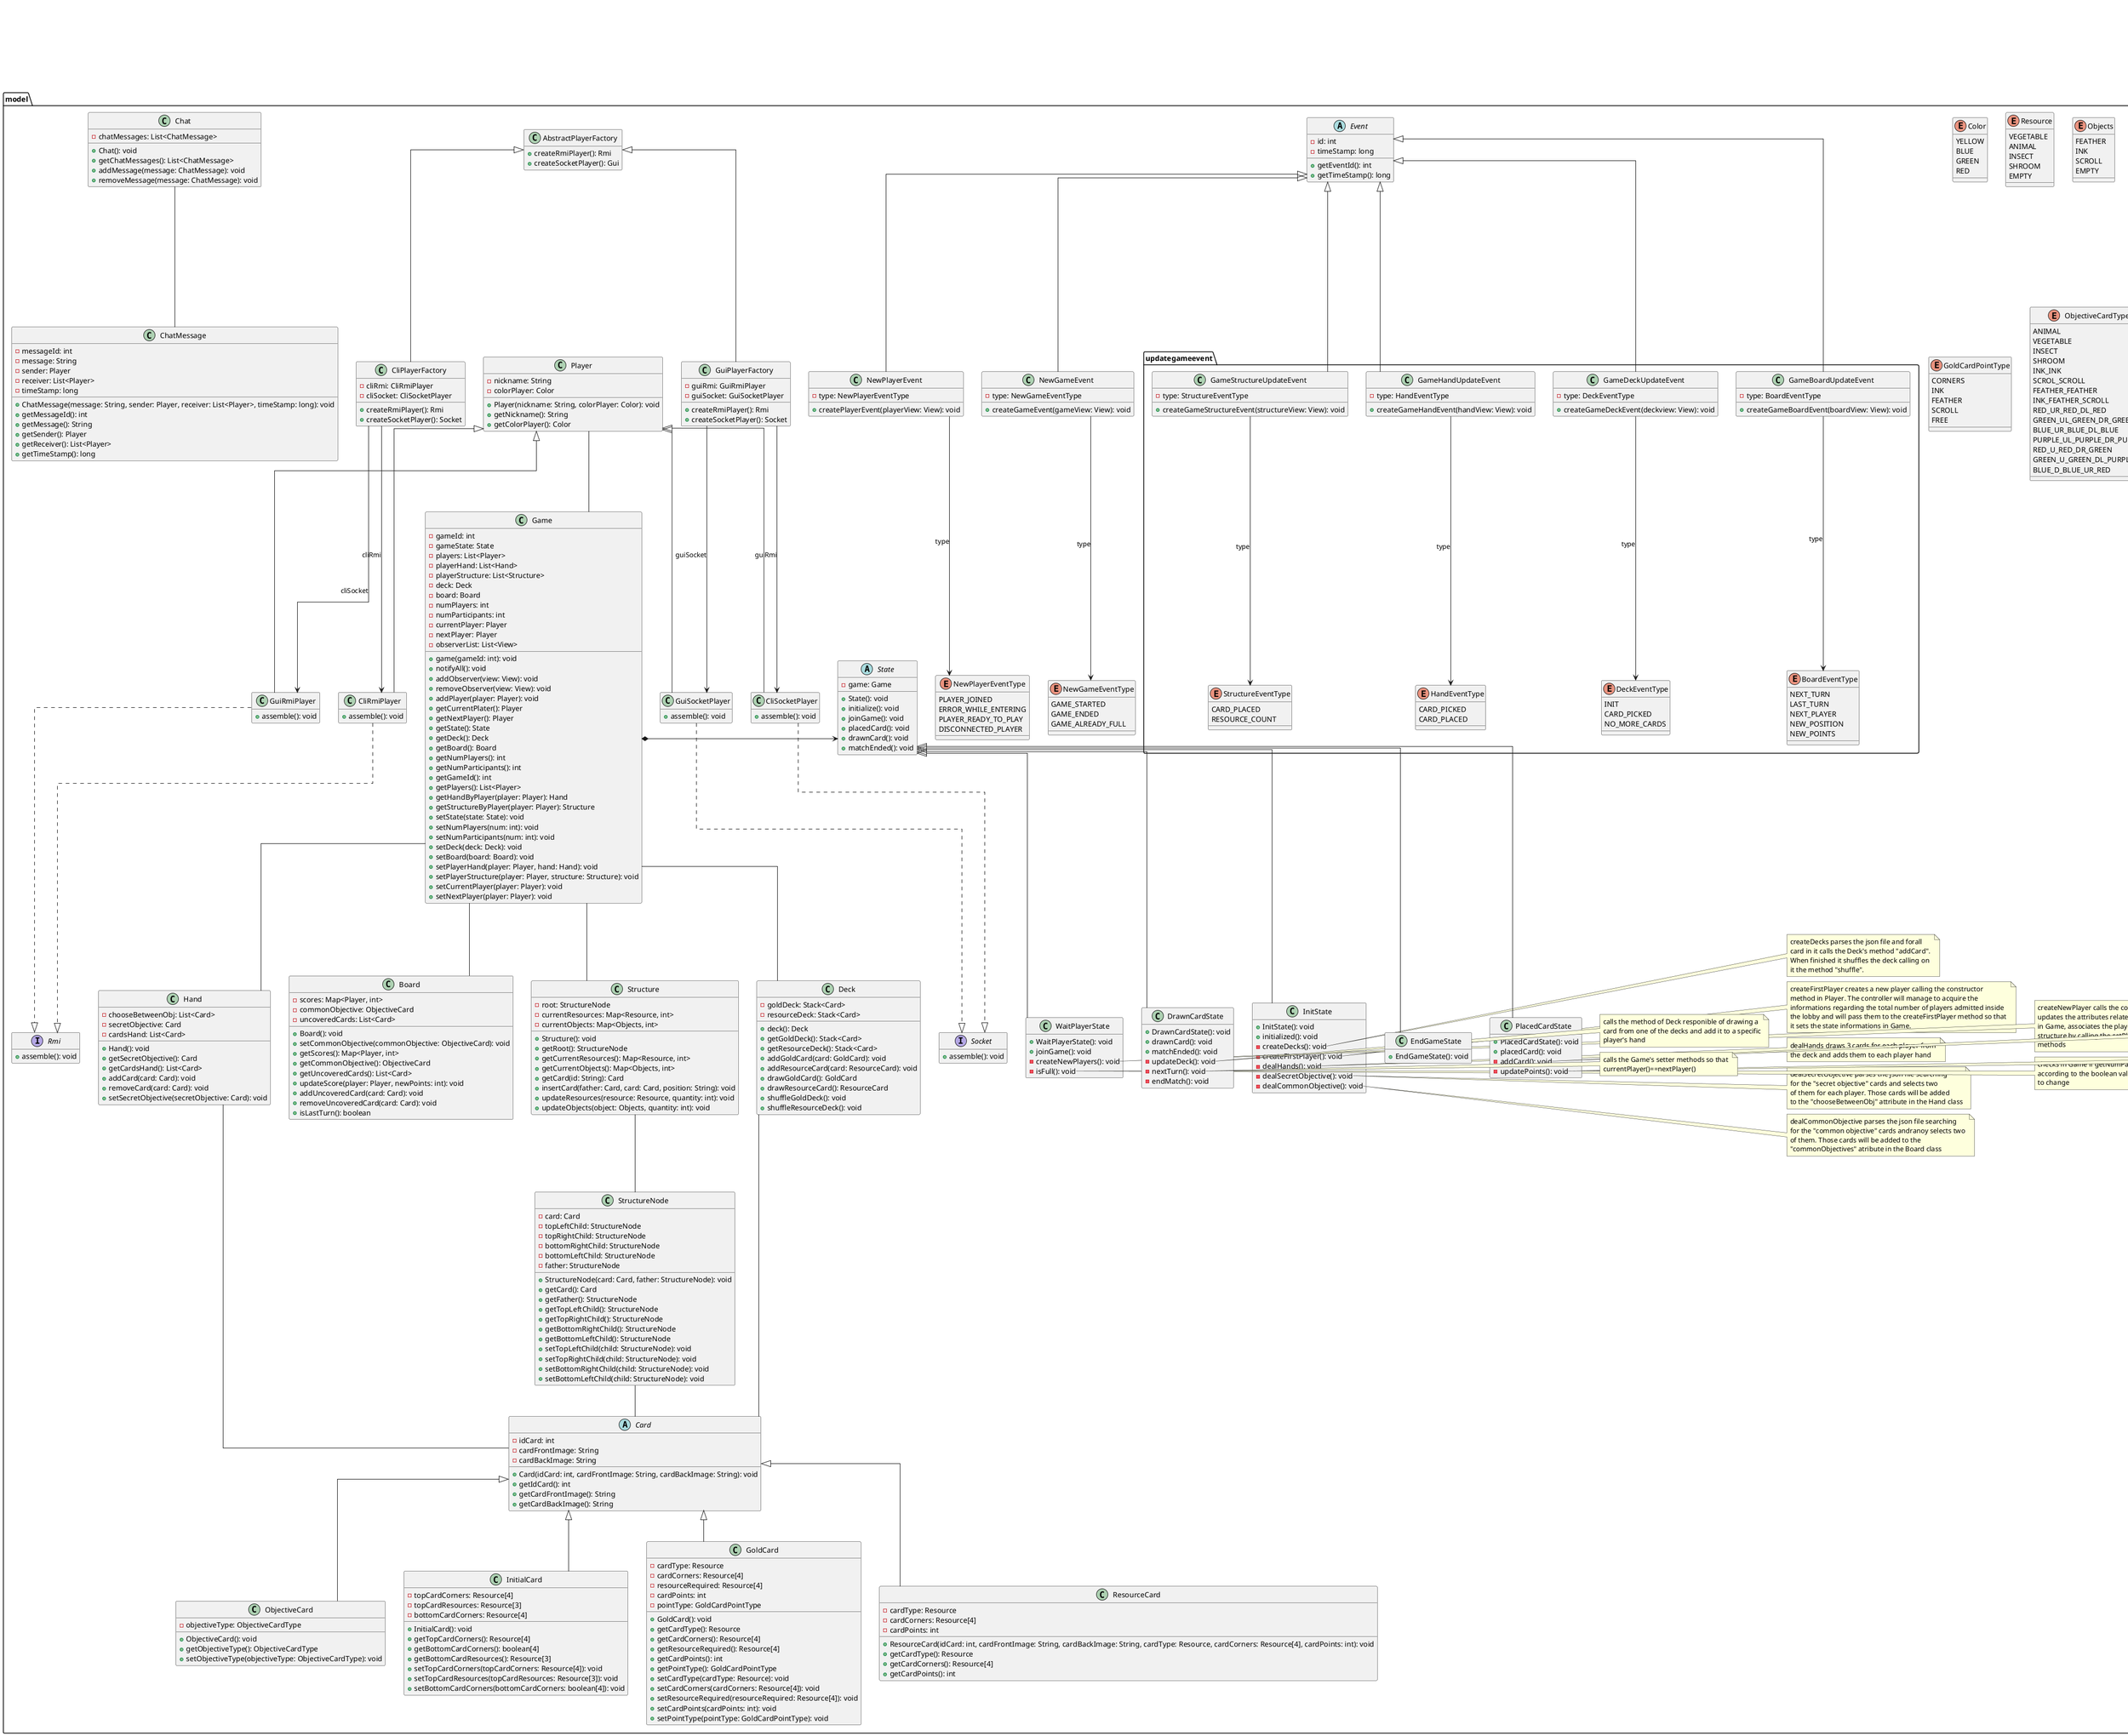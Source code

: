 @startuml uml
hide empty fields
skinparam linetype ortho

package model {
    class Game {
        - gameId: int
        - gameState: State
        - players: List<Player>
        - playerHand: List<Hand>
        - playerStructure: List<Structure>
        - deck: Deck
        - board: Board
        - numPlayers: int
        - numParticipants: int
        '- ?StadioGioco
        - currentPlayer: Player
        - nextPlayer: Player
        - observerList: List<View>
        'General'
        
        + game(gameId: int): void
        + notifyAll(): void
        + addObserver(view: View): void
        + removeObserver(view: View): void
        + addPlayer(player: Player): void
        + getCurrentPlater(): Player
        + getNextPlayer(): Player
        + getState(): State
        + getDeck(): Deck
        + getBoard(): Board
        + getNumPlayers(): int
        + getNumParticipants(): int
        + getGameId(): int
        + getPlayers(): List<Player>
        + getHandByPlayer(player: Player): Hand
        + getStructureByPlayer(player: Player): Structure
        + setState(state: State): void
        + setNumPlayers(num: int): void
        + setNumParticipants(num: int): void
        + setDeck(deck: Deck): void
        + setBoard(board: Board): void
        + setPlayerHand(player: Player, hand: Hand): void
        + setPlayerStructure(player: Player, structure: Structure): void
        + setCurrentPlayer(player: Player): void 
        + setNextPlayer(player: Player): void 
    }
    
    class Player {
        - nickname: String
        - colorPlayer: Color
        
        + Player(nickname: String, colorPlayer: Color): void
        + getNickname(): String
        + getColorPlayer(): Color
        }
    
    class AbstractPlayerFactory{
        + createRmiPlayer(): Rmi
        + createSocketPlayer(): Gui

    }
    class CliPlayerFactory extends AbstractPlayerFactory{
        - cliRmi: CliRmiPlayer
        - cliSocket: CliSocketPlayer
        + createRmiPlayer(): Rmi
        + createSocketPlayer(): Socket
    }

    class GuiPlayerFactory extends AbstractPlayerFactory{
        - guiRmi: GuiRmiPlayer
        - guiSocket: GuiSocketPlayer
        + createRmiPlayer(): Rmi
        + createSocketPlayer(): Socket
    }
    class CliRmiPlayer extends Player{
        'override
        + assemble(): void 
        ' contiene la logica per costruire un cliRmiPlayer
    }

    class CliSocketPlayer extends Player{
        'override
        + assemble(): void 
        ' contiene la logica per costruire un cliSocketPlayer
    }

    class GuiRmiPlayer extends Player {
        'override
        + assemble(): void 
        ' contiene la logica per costruire un guiRmiPlayer
    }

    class GuiSocketPlayer extends Player {
        'override
        + assemble(): void 
        ' contiene la logica per costruire un guiSocketPlayer
    }

    interface Rmi{
        + assemble(): void
        'contiene la logica per costruire un generico RmiPlayer
    }

    interface Socket{
        + assemble(): void
        'contiene la logica per costruire un generico SocketPlayer
    }

    abstract class State {
        - game: Game

        + State(): void
        + initialize(): void
        + joinGame(): void
        + placedCard(): void
        + drawnCard(): void
        + matchEnded(): void
    }

    class InitState {
        + InitState(): void
        + initialized(): void
        - createDecks(): void
        - createFirstPlayer(): void
        - dealHands(): void
        - dealSecretObjective(): void
        - dealCommonObjective(): void
    }

    note right of InitState::createDecks
    createDecks parses the json file and forall 
    card in it calls the Deck's method "addCard". 
    When finished it shuffles the deck calling on 
    it the method "shuffle".
    end note

    note right of InitState::createFirstPlayer
    createFirstPlayer creates a new player calling the constructor
    method in Player. The controller will manage to acquire the 
    informations regarding the total number of players admitted inside
    the lobby and will pass them to the createFirstPlayer method so that 
    it sets the state informations in Game.
    end note

    note right of InitState::dealHands
    dealHands draws 3 cards for each player from 
    the deck and adds them to each player hand
    end note

    note right of InitState::dealSecretObjective
    dealSecretObjective parses the json file searching
    for the "secret objective" cards and selects two 
    of them for each player. Those cards will be added 
    to the "chooseBetweenObj" attribute in the Hand class
    end note
    
    note right of InitState::dealCommonObjective
    dealCommonObjective parses the json file searching
    for the "common objective" cards andranoy selects two 
    of them. Those cards will be added to the 
    "commonObjectives" atribute in the Board class
    end note

    
    class WaitPlayerState {
        + WaitPlayerState(): void
        + joinGame(): void
        - createNewPlayers(): void
        - isFull(): void
    }

    note right of WaitPlayerState::createNewPlayer
    createNewPlayer calls the constructor method in Player, 
    updates the attributes related to the number of players 
    in Game, associates the player with his hands and
    structure by calling the setPlayerHand and setPlayerStructure 
    methods
    end note

    note right of WaitPlayerState::isFull
    checks in Game if getNumPartecipants()==getNumPlayers and 
    according to the boolean value returned it allows the state
    to change
    end note

    class PlacedCardState {
        + PlacedCardState(): void
        + placedCard(): void
        - addCard(): void
        - updatePoints(): void
    }

    note right of PlacedCardState::addCard
    calls the Structure's method insertCard and update the 
    currentResources and currentObjects attributes
    end note

    note right of PlacedCardState::updatePoints
    takes the new score scenario computed by the controller 
    and calls the Board's method updateScore 
    end note

    class DrawnCardState {
        + DrawnCardState(): void
        + drawnCard(): void
        + matchEnded(): void
        - updateDeck(): void
        - nextTurn(): void
        - endMatch(): void
    }

    note right of DrawnCardState::updateDeck
    calls the method of Deck responible of drawing a 
    card from one of the decks and add it to a specific
    player's hand
    end note

    note right of DrawnCardState::nextTurn
    calls the Game's setter methods so that 
    currentPlayer()==nextPlayer()
    end note

    class EndGameState {
        + EndGameState(): void
    }

    class Board {
        - scores: Map<Player, int>
        - commonObjective: ObjectiveCard
        - uncoveredCards: List<Card>

        + Board(): void
        + setCommonObjective(commonObjective: ObjectiveCard): void
        + getScores(): Map<Player, int>
        + getCommonObjective(): ObjectiveCard
        + getUncoveredCards(): List<Card>
        + updateScore(player: Player, newPoints: int): void
        + addUncoveredCard(card: Card): void
        + removeUncoveredCard(card: Card): void
        + isLastTurn(): boolean
    }

    abstract class Card {
        - idCard: int
        - cardFrontImage: String
        - cardBackImage: String

        + Card(idCard: int, cardFrontImage: String, cardBackImage: String): void
        + getIdCard(): int
        + getCardFrontImage(): String
        + getCardBackImage(): String
    }

    class ObjectiveCard extends Card {
        - objectiveType: ObjectiveCardType

        + ObjectiveCard(): void
        + getObjectiveType(): ObjectiveCardType
        + setObjectiveType(objectiveType: ObjectiveCardType): void
    }

    class InitialCard extends Card {
        - topCardCorners: Resource[4]
        - topCardResources: Resource[3]
        - bottomCardCorners: Resource[4]

        + InitialCard(): void
        + getTopCardCorners(): Resource[4]
        + getBottomCardCorners(): boolean[4]
        + getBottomCardResources(): Resource[3]
        + setTopCardCorners(topCardCorners: Resource[4]): void
        + setTopCardResources(topCardResources: Resource[3]): void
        + setBottomCardCorners(bottomCardCorners: boolean[4]): void
    }

    class GoldCard extends Card {
        - cardType: Resource
        - cardCorners: Resource[4]
        - resourceRequired: Resource[4]
        - cardPoints: int
        - pointType: GoldCardPointType
        
        + GoldCard(): void
        + getCardType(): Resource
        + getCardCorners(): Resource[4]
        + getResourceRequired(): Resource[4]
        + getCardPoints(): int
        + getPointType(): GoldCardPointType
        + setCardType(cardType: Resource): void
        + setCardCorners(cardCorners: Resource[4]): void
        + setResourceRequired(resourceRequired: Resource[4]): void
        + setCardPoints(cardPoints: int): void
        + setPointType(pointType: GoldCardPointType): void
    }

    class ResourceCard extends Card {
        - cardType: Resource
        - cardCorners: Resource[4]
        - cardPoints: int
        
        + ResourceCard(idCard: int, cardFrontImage: String, cardBackImage: String, cardType: Resource, cardCorners: Resource[4], cardPoints: int): void
        + getCardType(): Resource
        + getCardCorners(): Resource[4]
        + getCardPoints(): int
    }

    class Structure {
        - root: StructureNode
        - currentResources: Map<Resource, int>
        - currentObjects: Map<Objects, int>

        + Structure(): void
        + getRoot(): StructureNode
        + getCurrentResources(): Map<Resource, int>
        + getCurrentObjects(): Map<Objects, int>
        + getCard(id: String): Card
        + insertCard(father: Card, card: Card, position: String): void
        + updateResources(resource: Resource, quantity: int): void
        + updateObjects(object: Objects, quantity: int): void
    }

    class StructureNode {
        - card: Card
        - topLeftChild: StructureNode
        - topRightChild: StructureNode
        - bottomRightChild: StructureNode
        - bottomLeftChild: StructureNode
        - father: StructureNode

        + StructureNode(card: Card, father: StructureNode): void
        + getCard(): Card
        + getFather(): StructureNode
        + getTopLeftChild(): StructureNode
        + getTopRightChild(): StructureNode
        + getBottomRightChild(): StructureNode
        + getBottomLeftChild(): StructureNode
        + setTopLeftChild(child: StructureNode): void
        + setTopRightChild(child: StructureNode): void
        + setBottomRightChild(child: StructureNode): void
        + setBottomLeftChild(child: StructureNode): void
    }

    class Deck {
        'check sul tipo dinamico statico'
        - goldDeck: Stack<Card>
        - resourceDeck: Stack<Card>

        + deck(): Deck
        + getGoldDeck(): Stack<Card>
        + getResourceDeck(): Stack<Card>
        + addGoldCard(card: GoldCard): void
        + addResourceCard(card: ResourceCard): void
        + drawGoldCard(): GoldCard
        + drawResourceCard(): ResourceCard
        + shuffleGoldDeck(): void
        + shuffleResourceDeck(): void
    }

    class Hand {
        - chooseBetweenObj: List<Card>
        - secretObjective: Card
        - cardsHand: List<Card>

        + Hand(): void
        + getSecretObjective(): Card
        + getCardsHand(): List<Card>
        + addCard(card: Card): void
        + removeCard(card: Card): void
        + setSecretObjective(secretObjective: Card): void
    }

    enum Color {
        YELLOW
        BLUE
        GREEN
        RED
    }
    
    enum Resource {
        VEGETABLE
        ANIMAL
        INSECT
        SHROOM
        EMPTY
    }

   enum Objects {
        FEATHER
        INK
        SCROLL
        EMPTY
    }

    enum GoldCardPointType {
        CORNERS
        INK
        FEATHER
        SCROLL
        FREE
    }

    enum ObjectiveCardType {
        ANIMAL
        VEGETABLE
        INSECT
        SHROOM
        INK_INK
        SCROL_SCROLL
        FEATHER_FEATHER
        INK_FEATHER_SCROLL
        RED_UR_RED_DL_RED
        GREEN_UL_GREEN_DR_GREEN
        BLUE_UR_BLUE_DL_BLUE
        PURPLE_UL_PURPLE_DR_PURPLE
        RED_U_RED_DR_GREEN
        GREEN_U_GREEN_DL_PURPLE
        BLUE_D_BLUE_UR_RED
        ' i pattern si leggono che il primo colore è quello centrale e gli altri due in relazione a quello centrale, UR -> Upper Right, DL -> Down Left ...
        ' ad esempio RED_UR_RED_DL_RED si legge -> rosso al centro, rosso in alto a destra e rosso in basso a sinistra
    }

    abstract class Event {
        - id: int
        - timeStamp: long
        + getEventId(): int
        + getTimeStamp(): long
    }

    enum NewPlayerEventType{
        PLAYER_JOINED
        ERROR_WHILE_ENTERING
        PLAYER_READY_TO_PLAY
        DISCONNECTED_PLAYER
    }

    enum NewGameEventType{
        GAME_STARTED
        GAME_ENDED
        GAME_ALREADY_FULL
    }

    class NewPlayerEvent extends Event{
        - type: NewPlayerEventType
        + createPlayerEvent(playerView: View): void
    }

    class NewGameEvent extends Event{
        - type: NewGameEventType
        + createGameEvent(gameView: View): void
    }

    package updategameevent {
        enum BoardEventType{
            NEXT_TURN
            LAST_TURN
            NEXT_PLAYER
            NEW_POSITION
            NEW_POINTS
        }
        enum DeckEventType{
            INIT
            CARD_PICKED
            NO_MORE_CARDS
        }
        enum HandEventType{
            CARD_PICKED
            CARD_PLACED
        }
        enum StructureEventType{
            CARD_PLACED
            RESOURCE_COUNT
        }

        class GameBoardUpdateEvent {
            - type: BoardEventType
            + createGameBoardEvent(boardView: View): void
        }

        class GameDeckUpdateEvent {
            - type: DeckEventType
            + createGameDeckEvent(deckview: View): void
        }

        class GameHandUpdateEvent {
            - type: HandEventType
            + createGameHandEvent(handView: View): void
        }

        class GameStructureUpdateEvent {
            - type: StructureEventType
            + createGameStructureEvent(structureView: View): void
        }
    }

    class ChatMessage {
        - messageId: int
        - message: String
        - sender: Player
        - receiver: List<Player>
        - timeStamp: long
        + ChatMessage(message: String, sender: Player, receiver: List<Player>, timeStamp: long): void
        + getMessageId(): int
        + getMessage(): String
        + getSender(): Player
        + getReceiver(): List<Player>
        + getTimeStamp(): long
    }

    class Chat {
        - chatMessages: List<ChatMessage>

        + Chat(): void
        + getChatMessages(): List<ChatMessage>
        + addMessage(message: ChatMessage): void
        + removeMessage(message: ChatMessage): void
    }

    package exceptions{
        exception AlreadyExistingNicknameException{}
        exception IllegalPlacementAnglesException{}
        exception IllegalPlacementResourcesException{}
        exception IllegalSequeceException{}
    }
}

package controller {
    class ServerController{
        - view: View
        - modelBoard: Board 
        - eventQueue: Queue<Event>
        - modelStructure: Structure
        - modelHand: Handwritten
        - modelDeck: Deck 
        - modelChat: Chat 
        - modelGame: Game
        - modelPlayer: Player
        ' Controller state changes
        + lastTurn(): void
        + initialTurn(): void
        + computePoints(playerList: List<Player>): List<int>
        + computePointsBy(player: Player): int
        + turnEnded(): void
        + cardPlaced(card: angledCard, player: Player): void
        + computeStructurePointsBy(player: Player)
        + drawCard(): void
        + placeCard(): void
        + sendMessage(message:String): void
        'User gesture consumer from view 
        + update(): void
        + selectView(): void
        + addEvent(event: Event): void
        + removeEvent(event: Event): void
    }

    note bottom
    It reacts to events thrown by the view by updating 
    the task queue and holds the logics to compute the 
    result of user actions and perform changes on the
    state. It acts selectiong the view that requires changes.
    end note

    class FlowController{
        - view: View
        - modelBoard: Board 
        - modelGame: Game
        - eventQueue: Queue<Event>
        'Controller state changes
        + createGame(): void
        + deleteGame(): void
        + admitPlayer(): void
        + setNickname(nickName: String): void throws AlreadyExistingNicknameException
        + setNumPlayers(num: int): void
        + setConnectionType(): void
        'User gesture consumer from view 
        + update(): void
        + addEvent(event: Event): void
        + removeEvent(event: Event): void
    }

    note bottom
    It holds the multiplayer logic and the management
    of inital settings
    end note

    class ClientController{
        - view: View
        - eventQueue: Queue<Event>
        'Action performed by user that doesn't affect the state of the model
        + whosTurn(): Player throws NotYourTurnException 
        + suitablePlaced(): boolean throws IllegalPlacementAnglesException , IllegalPlacementResourcesException 
        + suitableOrder(): boolean throws IllegalSequeceException 
        + hint(): Card
        'User gesture consumer from view 
        + update(): void
        + addEvent(event: Event): void
        + removeEvent(event: Event): void
    }

    note bottom
    It handles part of game's logic. Specifically it reacts to user's attempt to make 
    illegal moves blocking him from changing the state of the model and, given the current state
    of the game it gives hints on the best card choice.
    It doesn't interact with the model.
    end note
}

package view {
    abstract View {
        - gameModel: Game
        - boardModel: Board
        - playerModel: Player
        - deckModel: Deck
        - handModel: Hand
        - structureModel: Structure
        - eventQueue: Queue<Event>
        - controllerList: List<Controller>
        + addEvent(event: Event): void
        + removeEvent(event: Event): void
        + update(): void
        + addListener(controller: Controller): void
        + removeListener(controller: Controller): void
        + notifyAll(): void
    }

    package boardview {
        class BoardViewGui {}
        class BoardViewCli {}
    }

    package playerview {
        class PlayerViewGui {}
        class PlayerViewCli {}
    }

    package deckview {
        class DeckViewGui {}
        class DeckViewCli {}
    }

    package handview {
        class HandViewGui {}
        class HandViewCli {}
    }

    package structureview {
        class StructureViewGui {}
        class StructureViewCli {}
    }

    package gameview {
        class GameViewGui {}
        class GameViewCli {}
    }
}

Game -up- Player
Game -- Deck
Game -- Board
Game -- Hand
Game -- Structure
Deck -- Card
Structure -- StructureNode
StructureNode -- Card
Hand -- Card

Chat -- ChatMessage

GameStructureUpdateEvent -up-|> Event
GameHandUpdateEvent -up-|> Event
GameDeckUpdateEvent -up-|> Event
GameBoardUpdateEvent -up-|> Event

BoardViewGui --|> View
BoardViewCli --|> View
PlayerViewGui --|> View
PlayerViewCli --|> View
DeckViewGui --|> View
DeckViewCli --|> View
HandViewGui -up-|> View
HandViewCli -up-|> View
StructureViewGui -up-|> View
StructureViewCli -up-|> View
GameViewGui -up-|> View
GameViewCli -up-|> View

WaitPlayerState -up-|> State
InitState -up-|> State
PlacedCardState -up-|> State
DrawnCardState -up-|> State
EndGameState -up-|> State

Game *-right-> State

GameBoardUpdateEvent --> BoardEventType : type
GameDeckUpdateEvent --> DeckEventType : type
GameHandUpdateEvent --> HandEventType : type
GameStructureUpdateEvent --> StructureEventType : type

NewPlayerEvent --> NewPlayerEventType : type
NewGameEvent --> NewGameEventType : type

CliPlayerFactory -down-> CliRmiPlayer : cliRmi
CliPlayerFactory -down-> GuiRmiPlayer : cliSocket
GuiPlayerFactory -down-> CliSocketPlayer : guiRmi
GuiPlayerFactory -down-> GuiSocketPlayer : guiSocket
GuiSocketPlayer ..|> Socket
CliSocketPlayer ..|> Socket
CliRmiPlayer ..|> Rmi
GuiRmiPlayer ..|> Rmi

' left to right direction
@enduml